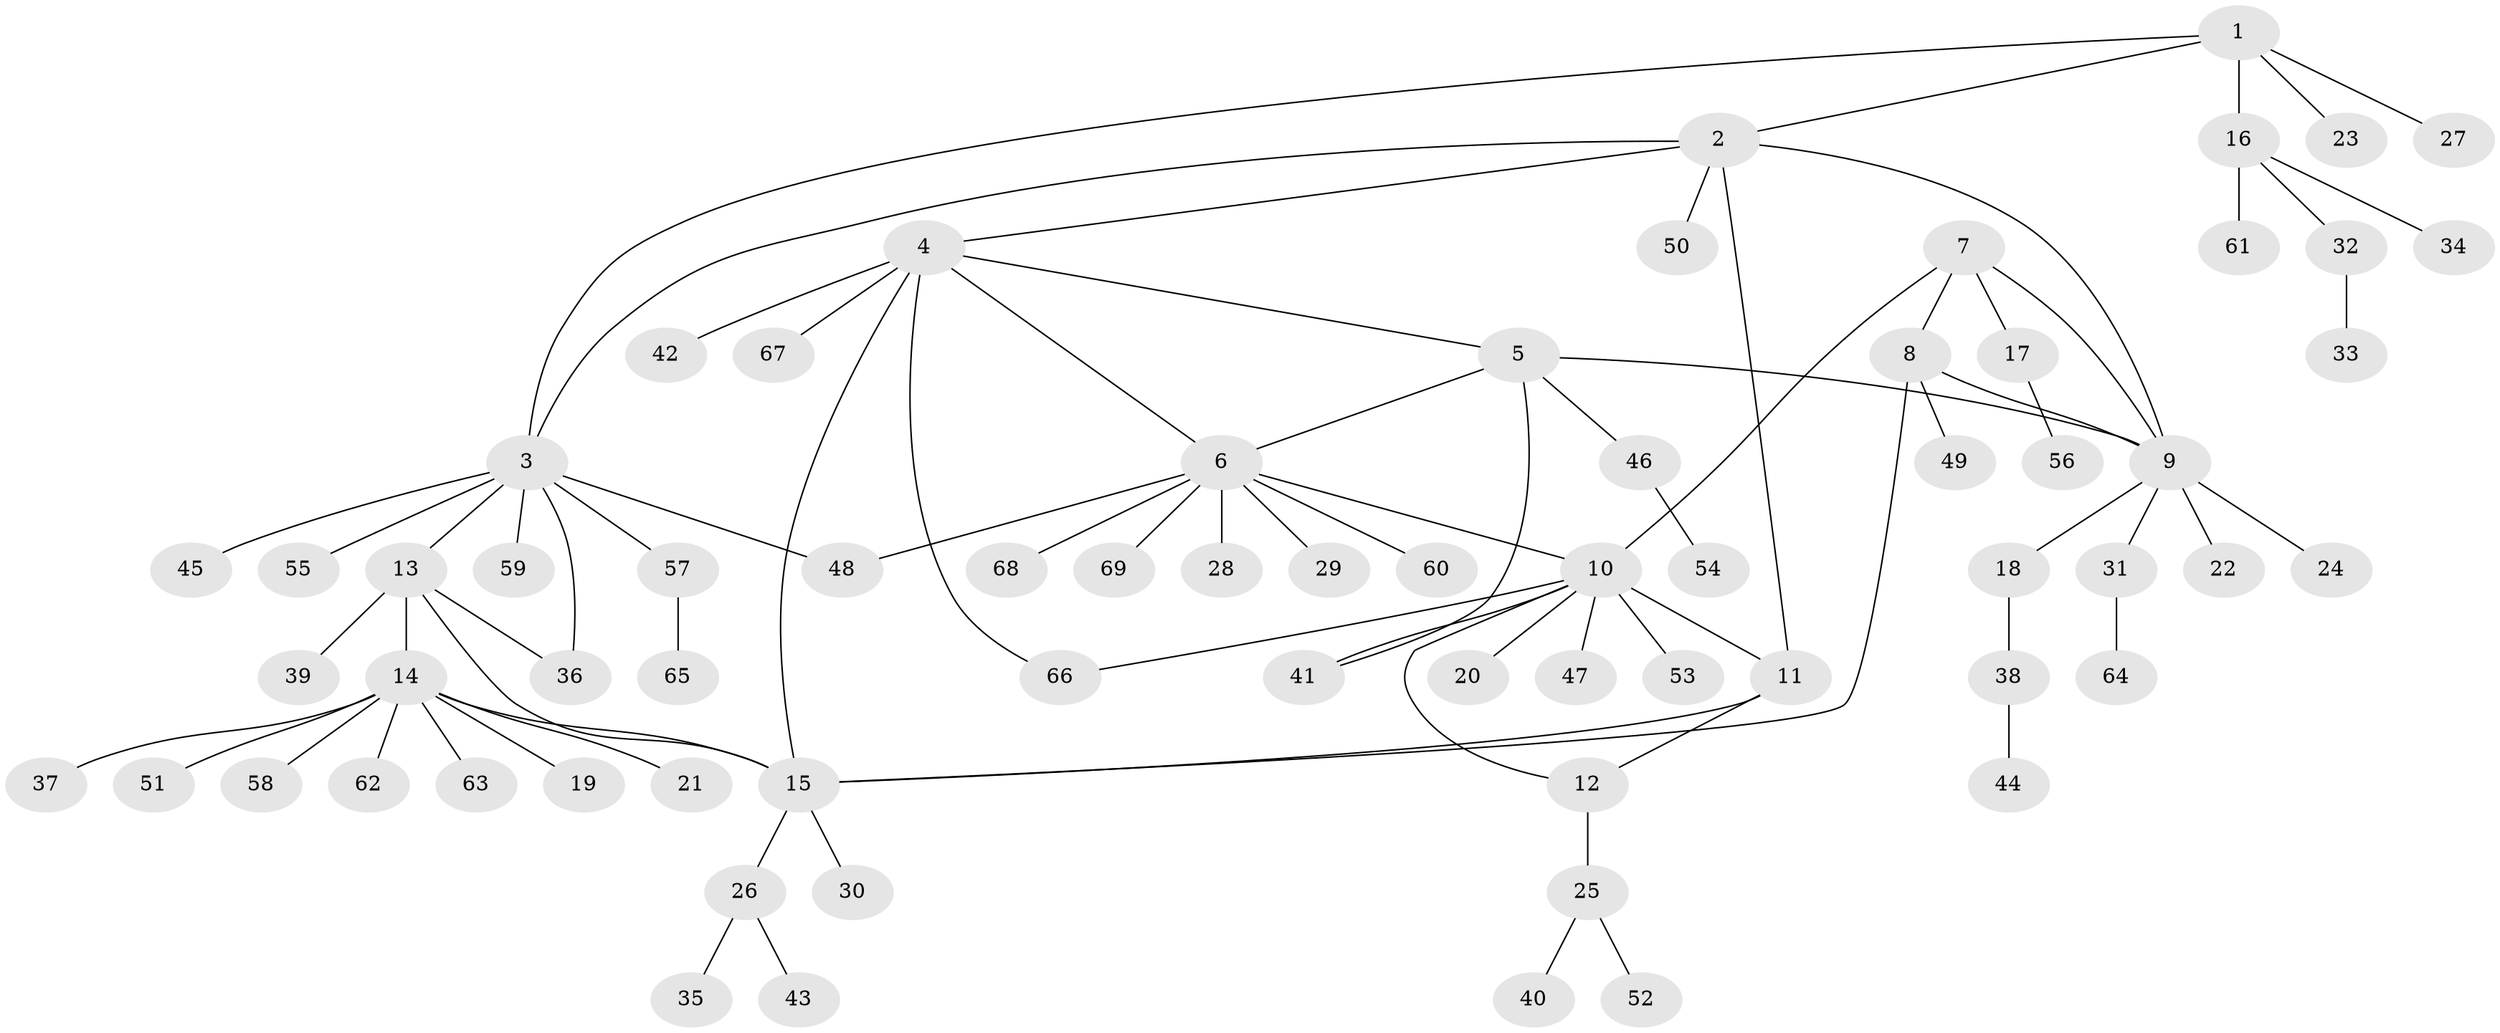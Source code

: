 // coarse degree distribution, {4: 0.06666666666666667, 5: 0.16666666666666666, 9: 0.03333333333333333, 3: 0.13333333333333333, 6: 0.06666666666666667, 2: 0.13333333333333333, 1: 0.4}
// Generated by graph-tools (version 1.1) at 2025/52/03/04/25 22:52:42]
// undirected, 69 vertices, 83 edges
graph export_dot {
  node [color=gray90,style=filled];
  1;
  2;
  3;
  4;
  5;
  6;
  7;
  8;
  9;
  10;
  11;
  12;
  13;
  14;
  15;
  16;
  17;
  18;
  19;
  20;
  21;
  22;
  23;
  24;
  25;
  26;
  27;
  28;
  29;
  30;
  31;
  32;
  33;
  34;
  35;
  36;
  37;
  38;
  39;
  40;
  41;
  42;
  43;
  44;
  45;
  46;
  47;
  48;
  49;
  50;
  51;
  52;
  53;
  54;
  55;
  56;
  57;
  58;
  59;
  60;
  61;
  62;
  63;
  64;
  65;
  66;
  67;
  68;
  69;
  1 -- 2;
  1 -- 3;
  1 -- 16;
  1 -- 23;
  1 -- 27;
  2 -- 3;
  2 -- 4;
  2 -- 9;
  2 -- 11;
  2 -- 50;
  3 -- 13;
  3 -- 36;
  3 -- 45;
  3 -- 48;
  3 -- 55;
  3 -- 57;
  3 -- 59;
  4 -- 5;
  4 -- 6;
  4 -- 15;
  4 -- 42;
  4 -- 66;
  4 -- 67;
  5 -- 6;
  5 -- 9;
  5 -- 41;
  5 -- 46;
  6 -- 10;
  6 -- 28;
  6 -- 29;
  6 -- 48;
  6 -- 60;
  6 -- 68;
  6 -- 69;
  7 -- 8;
  7 -- 9;
  7 -- 10;
  7 -- 17;
  8 -- 9;
  8 -- 15;
  8 -- 49;
  9 -- 18;
  9 -- 22;
  9 -- 24;
  9 -- 31;
  10 -- 11;
  10 -- 12;
  10 -- 20;
  10 -- 41;
  10 -- 47;
  10 -- 53;
  10 -- 66;
  11 -- 12;
  11 -- 15;
  12 -- 25;
  13 -- 14;
  13 -- 15;
  13 -- 36;
  13 -- 39;
  14 -- 15;
  14 -- 19;
  14 -- 21;
  14 -- 37;
  14 -- 51;
  14 -- 58;
  14 -- 62;
  14 -- 63;
  15 -- 26;
  15 -- 30;
  16 -- 32;
  16 -- 34;
  16 -- 61;
  17 -- 56;
  18 -- 38;
  25 -- 40;
  25 -- 52;
  26 -- 35;
  26 -- 43;
  31 -- 64;
  32 -- 33;
  38 -- 44;
  46 -- 54;
  57 -- 65;
}
